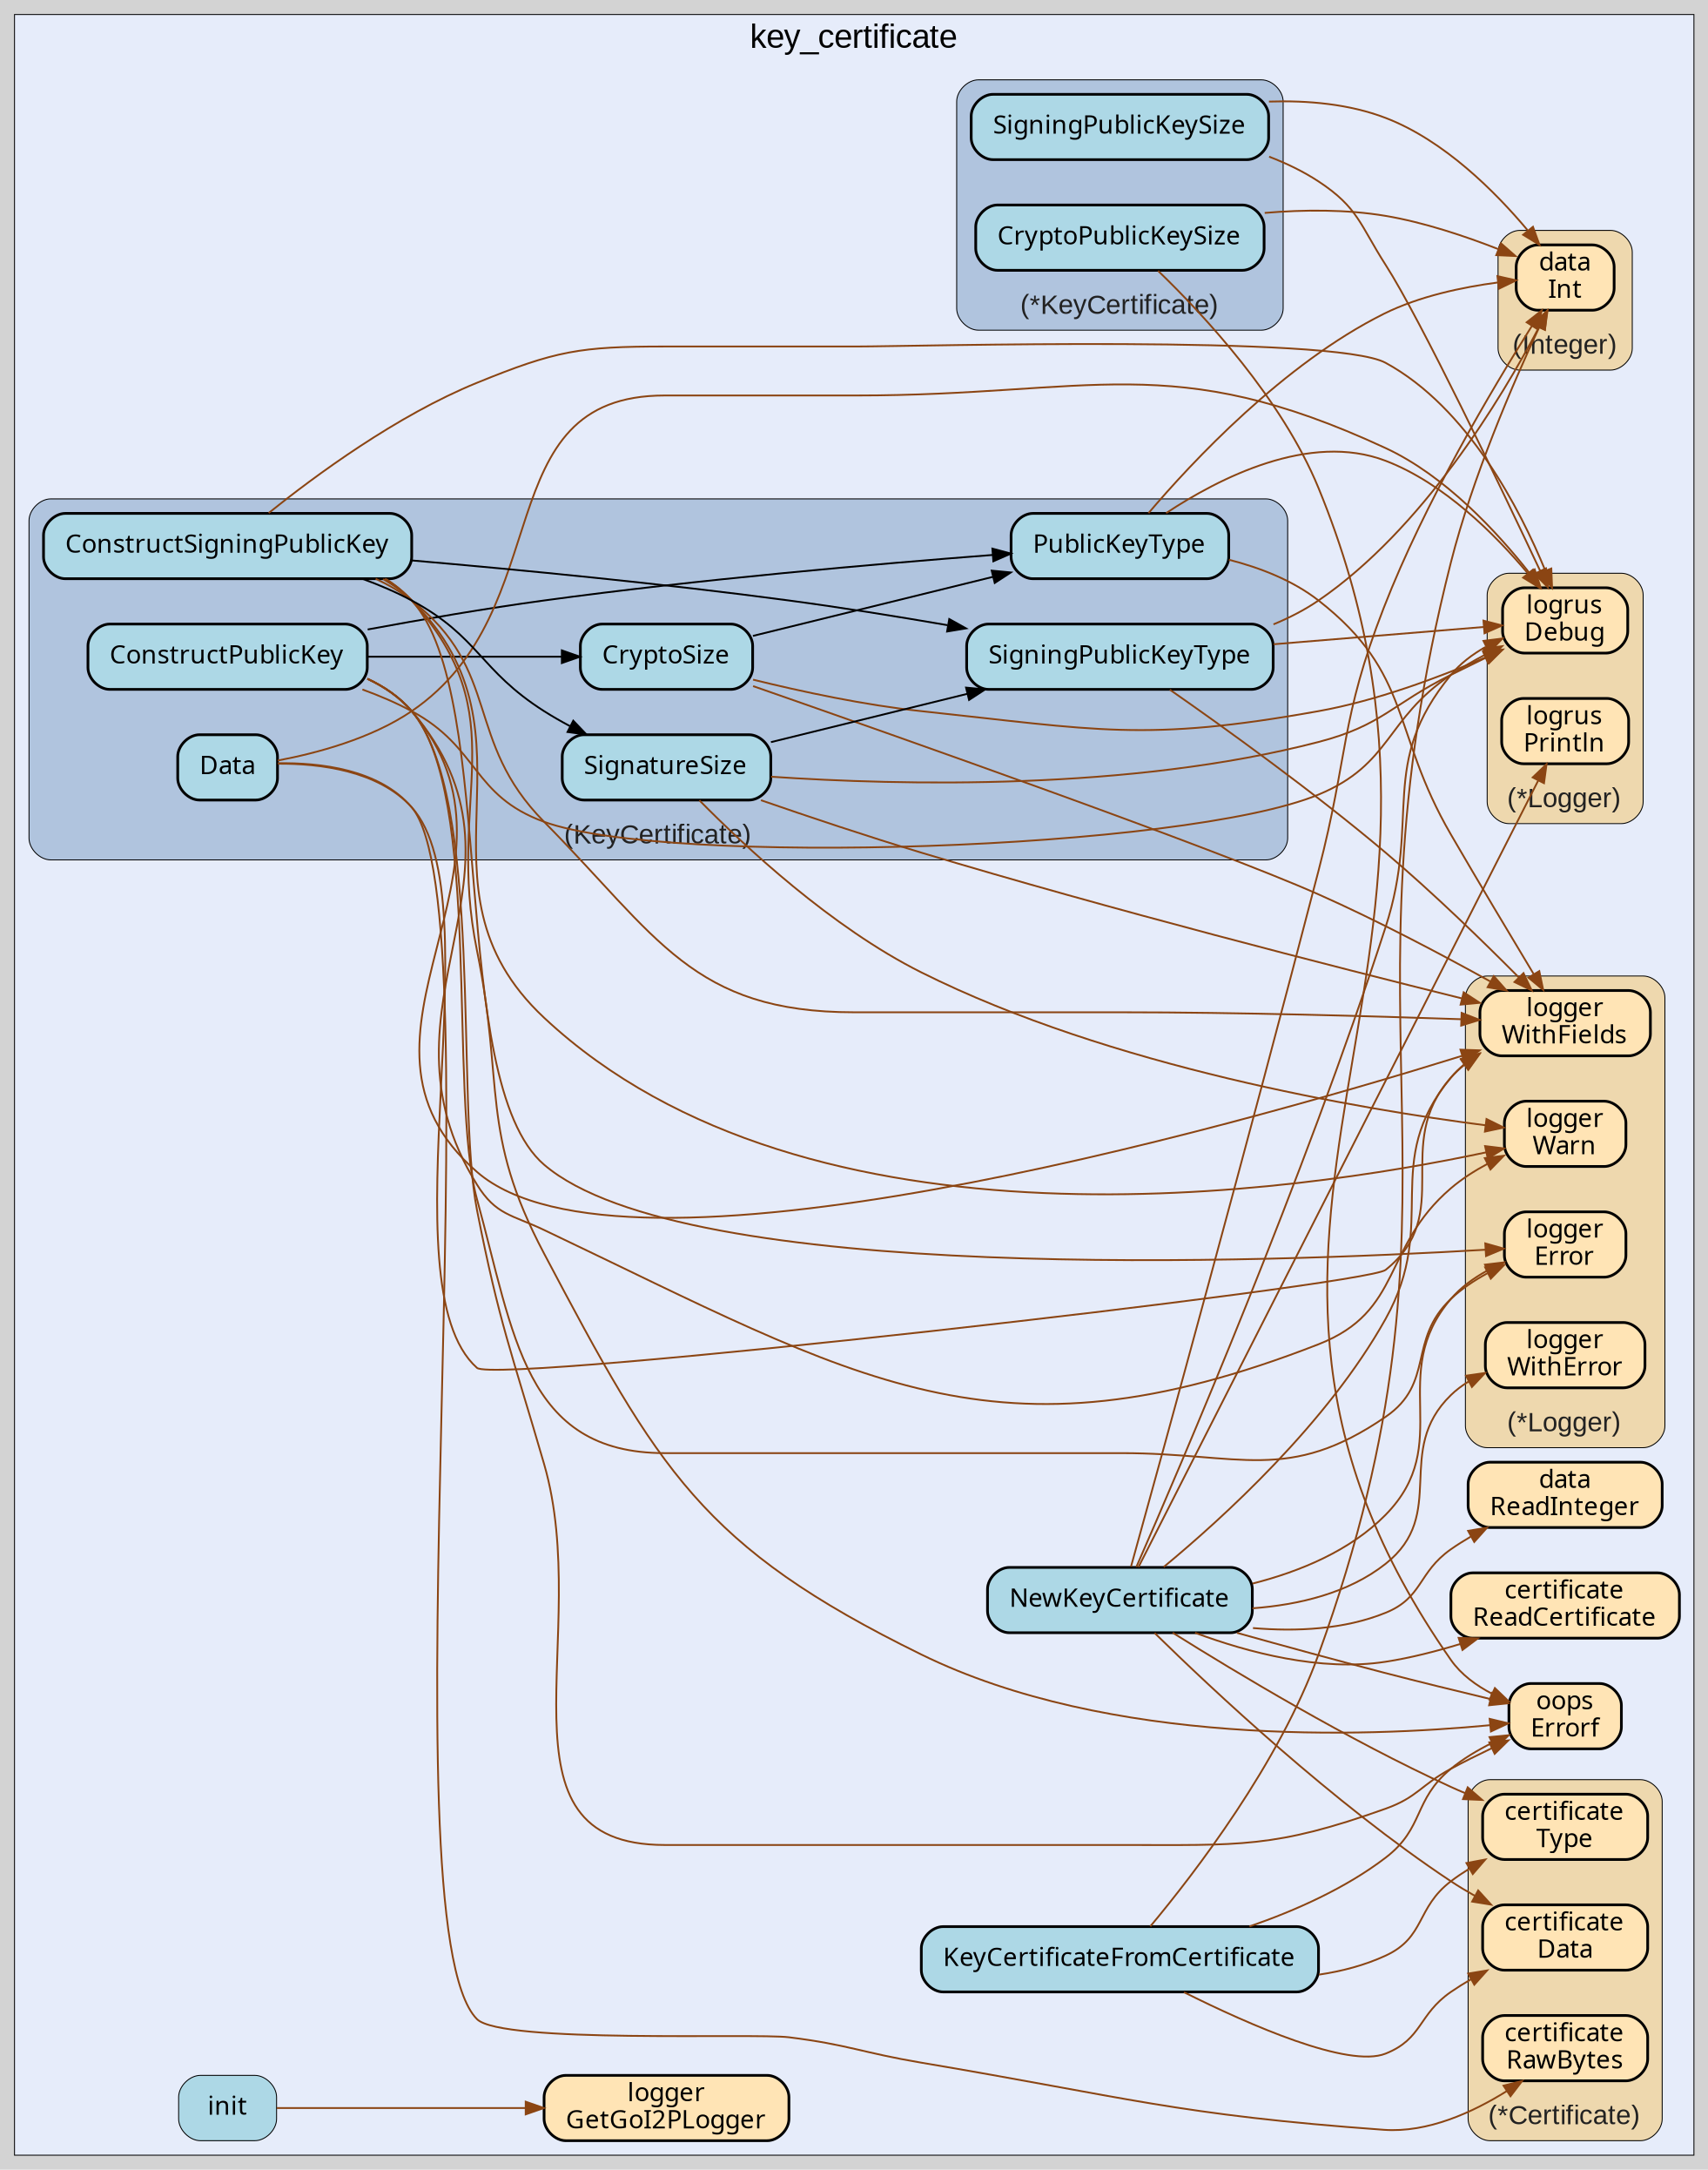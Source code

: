 digraph gocallvis {
    label="";
    labeljust="l";
    fontname="Arial";
    fontsize="14";
    rankdir="LR";
    bgcolor="lightgray";
    style="solid";
    penwidth="0.5";
    pad="0.0";
    nodesep="0.35";

    node [shape="box" style="filled,rounded" fillcolor="honeydew" fontname="Verdana" penwidth="1.0" margin="0.16,0.0"];
    edge [minlen="2"]

    subgraph "cluster_focus" {
        bgcolor="#e6ecfa";
label="key_certificate";
labelloc="t";
labeljust="c";
fontsize="18";
        
        "github.com/samber/oops.Errorf" [ fillcolor="moccasin" label="oops\nErrorf" penwidth="1.5" tooltip="github.com/samber/oops.Errorf | defined in oops.go:34" ]
        "github.com/go-i2p/common/key_certificate.KeyCertificateFromCertificate" [ fillcolor="lightblue" label="KeyCertificateFromCertificate" penwidth="1.5" tooltip="github.com/go-i2p/common/key_certificate.KeyCertificateFromCertificate | defined in key_certificate_struct.go:107\nat key_certificate_struct.go:114: calling [(*github.com/go-i2p/common/certificate.Certificate).Data]\nat key_certificate_struct.go:111: calling [github.com/samber/oops.Errorf]\nat key_certificate_struct.go:121: calling [github.com/samber/oops.Errorf]\nat key_certificate_struct.go:110: calling [(*github.com/go-i2p/common/certificate.Certificate).Type]\nat key_certificate_struct.go:111: calling [(*github.com/go-i2p/common/certificate.Certificate).Type]\nat key_certificate_struct.go:139: calling [(github.com/go-i2p/common/data.Integer).Int]\nat key_certificate_struct.go:140: calling [(github.com/go-i2p/common/data.Integer).Int]" ]
        "github.com/go-i2p/common/key_certificate.init" [ penwidth="0.5" tooltip="github.com/go-i2p/common/key_certificate.init | defined in .:0\nat utils.go:11: calling [github.com/go-i2p/logger.GetGoI2PLogger]" fillcolor="lightblue" label="init" ]
        "github.com/go-i2p/logger.GetGoI2PLogger" [ tooltip="github.com/go-i2p/logger.GetGoI2PLogger | defined in log.go:120" fillcolor="moccasin" label="logger\nGetGoI2PLogger" penwidth="1.5" ]
        "github.com/go-i2p/common/key_certificate.NewKeyCertificate" [ tooltip="github.com/go-i2p/common/key_certificate.NewKeyCertificate | defined in key_certificate_struct.go:57\nat key_certificate_struct.go:58: calling [(*github.com/go-i2p/logger.Logger).WithFields]\nat key_certificate_struct.go:97: calling [(*github.com/go-i2p/logger.Logger).WithFields]\nat key_certificate_struct.go:60: calling [(*github.com/sirupsen/logrus.Logger).Debug]\nat key_certificate_struct.go:101: calling [(*github.com/sirupsen/logrus.Logger).Debug]\nat key_certificate_struct.go:67: calling [(*github.com/go-i2p/logger.Logger).Error]\nat key_certificate_struct.go:82: calling [(*github.com/sirupsen/logrus.Logger).Println]\nat key_certificate_struct.go:95: calling [(*github.com/sirupsen/logrus.Logger).Println]\nat key_certificate_struct.go:86: calling [github.com/go-i2p/common/data.ReadInteger]\nat key_certificate_struct.go:89: calling [github.com/go-i2p/common/data.ReadInteger]\nat key_certificate_struct.go:95: calling [(github.com/go-i2p/common/data.Integer).Int]\nat key_certificate_struct.go:95: calling [(github.com/go-i2p/common/data.Integer).Int]\nat key_certificate_struct.go:98: calling [(github.com/go-i2p/common/data.Integer).Int]\nat key_certificate_struct.go:99: calling [(github.com/go-i2p/common/data.Integer).Int]\nat key_certificate_struct.go:74: calling [github.com/samber/oops.Errorf]\nat key_certificate_struct.go:80: calling [github.com/samber/oops.Errorf]\nat key_certificate_struct.go:79: calling [(*github.com/go-i2p/common/certificate.Certificate).Data]\nat key_certificate_struct.go:82: calling [(*github.com/go-i2p/common/certificate.Certificate).Data]\nat key_certificate_struct.go:82: calling [(*github.com/go-i2p/common/certificate.Certificate).Data]\nat key_certificate_struct.go:86: calling [(*github.com/go-i2p/common/certificate.Certificate).Data]\nat key_certificate_struct.go:89: calling [(*github.com/go-i2p/common/certificate.Certificate).Data]\nat key_certificate_struct.go:65: calling [github.com/go-i2p/common/certificate.ReadCertificate]\nat key_certificate_struct.go:67: calling [(*github.com/go-i2p/logger.Logger).WithError]\nat key_certificate_struct.go:73: calling [(*github.com/go-i2p/common/certificate.Certificate).Type]\nat key_certificate_struct.go:74: calling [(*github.com/go-i2p/common/certificate.Certificate).Type]" fillcolor="lightblue" label="NewKeyCertificate" penwidth="1.5" ]
        "github.com/go-i2p/common/certificate.ReadCertificate" [ fillcolor="moccasin" label="certificate\nReadCertificate" penwidth="1.5" tooltip="github.com/go-i2p/common/certificate.ReadCertificate | defined in certificate.go:28" ]
        "github.com/go-i2p/common/data.ReadInteger" [ fillcolor="moccasin" label="data\nReadInteger" penwidth="1.5" tooltip="github.com/go-i2p/common/data.ReadInteger | defined in integer.go:37" ]
        
        subgraph "cluster_*github.com/go-i2p/common/certificate.Certificate" {
        style="rounded,filled";
fillcolor="wheat2";
label="(*Certificate)";
tooltip="type: *github.com/go-i2p/common/certificate.Certificate";
penwidth="0.5";
fontsize="15";
fontcolor="#222222";
labelloc="b";
        
        "(*github.com/go-i2p/common/certificate.Certificate).Type" [ fillcolor="moccasin" label="certificate\nType" penwidth="1.5" tooltip="(*github.com/go-i2p/common/certificate.Certificate).Type | defined in certificate_struct.go:159" ]
        "(*github.com/go-i2p/common/certificate.Certificate).Data" [ fillcolor="moccasin" label="certificate\nData" penwidth="1.5" tooltip="(*github.com/go-i2p/common/certificate.Certificate).Data | defined in certificate_struct.go:177" ]
        "(*github.com/go-i2p/common/certificate.Certificate).RawBytes" [ fillcolor="moccasin" label="certificate\nRawBytes" penwidth="1.5" tooltip="(*github.com/go-i2p/common/certificate.Certificate).RawBytes | defined in certificate_struct.go:118" ]
        
    }

        subgraph "cluster_*github.com/go-i2p/common/key_certificate.KeyCertificate" {
        fontsize="15";
labelloc="b";
tooltip="type: *github.com/go-i2p/common/key_certificate.KeyCertificate";
fontcolor="#222222";
style="rounded,filled";
fillcolor="lightsteelblue";
label="(*KeyCertificate)";
penwidth="0.5";
        
        "(*github.com/go-i2p/common/key_certificate.KeyCertificate).CryptoPublicKeySize" [ penwidth="1.5" tooltip="(*github.com/go-i2p/common/key_certificate.KeyCertificate).CryptoPublicKeySize | defined in key_certificate_struct.go:229\nat key_certificate_struct.go:230: calling [(github.com/go-i2p/common/data.Integer).Int]\nat key_certificate_struct.go:232: calling [(github.com/go-i2p/common/data.Integer).Int]\nat key_certificate_struct.go:232: calling [github.com/samber/oops.Errorf]" fillcolor="lightblue" label="CryptoPublicKeySize" ]
        "(*github.com/go-i2p/common/key_certificate.KeyCertificate).SigningPublicKeySize" [ fillcolor="lightblue" label="SigningPublicKeySize" penwidth="1.5" tooltip="(*github.com/go-i2p/common/key_certificate.KeyCertificate).SigningPublicKeySize | defined in key_certificate_struct.go:238\nat key_certificate_struct.go:240: calling [(github.com/go-i2p/common/data.Integer).Int]\nat key_certificate_struct.go:242: calling [(*github.com/sirupsen/logrus.Logger).Debug]\nat key_certificate_struct.go:245: calling [(*github.com/sirupsen/logrus.Logger).Debug]" ]
        
    }

        subgraph "cluster_*github.com/go-i2p/logger.Logger" {
        penwidth="0.5";
fontsize="15";
fontcolor="#222222";
labelloc="b";
style="rounded,filled";
fillcolor="wheat2";
label="(*Logger)";
tooltip="type: *github.com/go-i2p/logger.Logger";
        
        "(*github.com/go-i2p/logger.Logger).WithFields" [ label="logger\nWithFields" penwidth="1.5" tooltip="(*github.com/go-i2p/logger.Logger).WithFields | defined in log.go:60" fillcolor="moccasin" ]
        "(*github.com/go-i2p/logger.Logger).Error" [ fillcolor="moccasin" label="logger\nError" penwidth="1.5" tooltip="(*github.com/go-i2p/logger.Logger).Error | defined in log.go:42" ]
        "(*github.com/go-i2p/logger.Logger).Warn" [ fillcolor="moccasin" label="logger\nWarn" penwidth="1.5" tooltip="(*github.com/go-i2p/logger.Logger).Warn | defined in log.go:30" ]
        "(*github.com/go-i2p/logger.Logger).WithError" [ penwidth="1.5" tooltip="(*github.com/go-i2p/logger.Logger).WithError | defined in log.go:66" fillcolor="moccasin" label="logger\nWithError" ]
        
    }

        subgraph "cluster_*github.com/sirupsen/logrus.Logger" {
        label="(*Logger)";
tooltip="type: *github.com/sirupsen/logrus.Logger";
penwidth="0.5";
fontsize="15";
fontcolor="#222222";
labelloc="b";
style="rounded,filled";
fillcolor="wheat2";
        
        "(*github.com/sirupsen/logrus.Logger).Debug" [ fillcolor="moccasin" label="logrus\nDebug" penwidth="1.5" tooltip="(*github.com/sirupsen/logrus.Logger).Debug | defined in logger.go:221" ]
        "(*github.com/sirupsen/logrus.Logger).Println" [ tooltip="(*github.com/sirupsen/logrus.Logger).Println | defined in logger.go:315" fillcolor="moccasin" label="logrus\nPrintln" penwidth="1.5" ]
        
    }

        subgraph "cluster_github.com/go-i2p/common/data.Integer" {
        penwidth="0.5";
fontsize="15";
fontcolor="#222222";
labelloc="b";
style="rounded,filled";
fillcolor="wheat2";
label="(Integer)";
tooltip="type: github.com/go-i2p/common/data.Integer";
        
        "(github.com/go-i2p/common/data.Integer).Int" [ fillcolor="moccasin" label="data\nInt" penwidth="1.5" tooltip="(github.com/go-i2p/common/data.Integer).Int | defined in integer.go:31" ]
        
    }

        subgraph "cluster_github.com/go-i2p/common/key_certificate.KeyCertificate" {
        fontcolor="#222222";
labelloc="b";
style="rounded,filled";
label="(KeyCertificate)";
tooltip="type: github.com/go-i2p/common/key_certificate.KeyCertificate";
penwidth="0.5";
fontsize="15";
fillcolor="lightsteelblue";
        
        "(github.com/go-i2p/common/key_certificate.KeyCertificate).PublicKeyType" [ tooltip="(github.com/go-i2p/common/key_certificate.KeyCertificate).PublicKeyType | defined in key_certificate_struct.go:172\nat key_certificate_struct.go:173: calling [(github.com/go-i2p/common/data.Integer).Int]\nat key_certificate_struct.go:177: calling [(github.com/go-i2p/common/data.Integer).Int]\nat key_certificate_struct.go:174: calling [(*github.com/go-i2p/logger.Logger).WithFields]\nat key_certificate_struct.go:176: calling [(*github.com/sirupsen/logrus.Logger).Debug]" fillcolor="lightblue" label="PublicKeyType" penwidth="1.5" ]
        "(github.com/go-i2p/common/key_certificate.KeyCertificate).CryptoSize" [ fillcolor="lightblue" label="CryptoSize" penwidth="1.5" tooltip="(github.com/go-i2p/common/key_certificate.KeyCertificate).CryptoSize | defined in key_certificate_struct.go:402\nat key_certificate_struct.go:416: calling [(*github.com/go-i2p/logger.Logger).WithFields]\nat key_certificate_struct.go:419: calling [(*github.com/sirupsen/logrus.Logger).Debug]\nat key_certificate_struct.go:412: calling [(github.com/go-i2p/common/key_certificate.KeyCertificate).PublicKeyType]" ]
        "(github.com/go-i2p/common/key_certificate.KeyCertificate).ConstructPublicKey" [ fillcolor="lightblue" label="ConstructPublicKey" penwidth="1.5" tooltip="(github.com/go-i2p/common/key_certificate.KeyCertificate).ConstructPublicKey | defined in key_certificate_struct.go:182\nat key_certificate_struct.go:185: calling [(*github.com/sirupsen/logrus.Logger).Debug]\nat key_certificate_struct.go:209: calling [(*github.com/sirupsen/logrus.Logger).Debug]\nat key_certificate_struct.go:216: calling [(*github.com/sirupsen/logrus.Logger).Debug]\nat key_certificate_struct.go:186: calling [(github.com/go-i2p/common/key_certificate.KeyCertificate).PublicKeyType]\nat key_certificate_struct.go:183: calling [(*github.com/go-i2p/logger.Logger).WithFields]\nat key_certificate_struct.go:191: calling [(*github.com/go-i2p/logger.Logger).WithFields]\nat key_certificate_struct.go:220: calling [(*github.com/go-i2p/logger.Logger).WithFields]\nat key_certificate_struct.go:197: calling [github.com/samber/oops.Errorf]\nat key_certificate_struct.go:196: calling [(*github.com/go-i2p/logger.Logger).Error]\nat key_certificate_struct.go:222: calling [(*github.com/go-i2p/logger.Logger).Warn]\nat key_certificate_struct.go:190: calling [(github.com/go-i2p/common/key_certificate.KeyCertificate).CryptoSize]" ]
        "(github.com/go-i2p/common/key_certificate.KeyCertificate).SigningPublicKeyType" [ fillcolor="lightblue" label="SigningPublicKeyType" penwidth="1.5" tooltip="(github.com/go-i2p/common/key_certificate.KeyCertificate).SigningPublicKeyType | defined in key_certificate_struct.go:163\nat key_certificate_struct.go:164: calling [(github.com/go-i2p/common/data.Integer).Int]\nat key_certificate_struct.go:168: calling [(github.com/go-i2p/common/data.Integer).Int]\nat key_certificate_struct.go:165: calling [(*github.com/go-i2p/logger.Logger).WithFields]\nat key_certificate_struct.go:167: calling [(*github.com/sirupsen/logrus.Logger).Debug]" ]
        "(github.com/go-i2p/common/key_certificate.KeyCertificate).SignatureSize" [ fillcolor="lightblue" label="SignatureSize" penwidth="1.5" tooltip="(github.com/go-i2p/common/key_certificate.KeyCertificate).SignatureSize | defined in key_certificate_struct.go:370\nat key_certificate_struct.go:384: calling [(github.com/go-i2p/common/key_certificate.KeyCertificate).SigningPublicKeyType]\nat key_certificate_struct.go:389: calling [(*github.com/go-i2p/logger.Logger).WithFields]\nat key_certificate_struct.go:394: calling [(*github.com/go-i2p/logger.Logger).WithFields]\nat key_certificate_struct.go:391: calling [(*github.com/go-i2p/logger.Logger).Warn]\nat key_certificate_struct.go:397: calling [(*github.com/sirupsen/logrus.Logger).Debug]" ]
        "(github.com/go-i2p/common/key_certificate.KeyCertificate).Data" [ fillcolor="lightblue" label="Data" penwidth="1.5" tooltip="(github.com/go-i2p/common/key_certificate.KeyCertificate).Data | defined in key_certificate_struct.go:154\nat key_certificate_struct.go:158: calling [(*github.com/sirupsen/logrus.Logger).Debug]\nat key_certificate_struct.go:155: calling [(*github.com/go-i2p/common/certificate.Certificate).RawBytes]\nat key_certificate_struct.go:159: calling [(*github.com/go-i2p/common/certificate.Certificate).RawBytes]\nat key_certificate_struct.go:156: calling [(*github.com/go-i2p/logger.Logger).WithFields]" ]
        "(github.com/go-i2p/common/key_certificate.KeyCertificate).ConstructSigningPublicKey" [ fillcolor="lightblue" label="ConstructSigningPublicKey" penwidth="1.5" tooltip="(github.com/go-i2p/common/key_certificate.KeyCertificate).ConstructSigningPublicKey | defined in key_certificate_struct.go:266\nat key_certificate_struct.go:362: calling [(*github.com/go-i2p/logger.Logger).Warn]\nat key_certificate_struct.go:270: calling [(github.com/go-i2p/common/key_certificate.KeyCertificate).SigningPublicKeyType]\nat key_certificate_struct.go:275: calling [(*github.com/go-i2p/logger.Logger).Error]\nat key_certificate_struct.go:285: calling [(*github.com/go-i2p/logger.Logger).Error]\nat key_certificate_struct.go:279: calling [(github.com/go-i2p/common/key_certificate.KeyCertificate).SignatureSize]\nat key_certificate_struct.go:267: calling [(*github.com/go-i2p/logger.Logger).WithFields]\nat key_certificate_struct.go:271: calling [(*github.com/go-i2p/logger.Logger).WithFields]\nat key_certificate_struct.go:280: calling [(*github.com/go-i2p/logger.Logger).WithFields]\nat key_certificate_struct.go:360: calling [(*github.com/go-i2p/logger.Logger).WithFields]\nat key_certificate_struct.go:286: calling [github.com/samber/oops.Errorf]\nat key_certificate_struct.go:363: calling [github.com/samber/oops.Errorf]\nat key_certificate_struct.go:269: calling [(*github.com/sirupsen/logrus.Logger).Debug]\nat key_certificate_struct.go:298: calling [(*github.com/sirupsen/logrus.Logger).Debug]\nat key_certificate_struct.go:305: calling [(*github.com/sirupsen/logrus.Logger).Debug]\nat key_certificate_struct.go:312: calling [(*github.com/sirupsen/logrus.Logger).Debug]\nat key_certificate_struct.go:349: calling [(*github.com/sirupsen/logrus.Logger).Debug]\nat key_certificate_struct.go:356: calling [(*github.com/sirupsen/logrus.Logger).Debug]" ]
        
    }

    }

    "(github.com/go-i2p/common/key_certificate.KeyCertificate).PublicKeyType" -> "(github.com/go-i2p/common/data.Integer).Int" [ color="saddlebrown" tooltip="at key_certificate_struct.go:173: calling [(github.com/go-i2p/common/data.Integer).Int]\nat key_certificate_struct.go:177: calling [(github.com/go-i2p/common/data.Integer).Int]" ]
    "github.com/go-i2p/common/key_certificate.KeyCertificateFromCertificate" -> "(*github.com/go-i2p/common/certificate.Certificate).Data" [ tooltip="at key_certificate_struct.go:114: calling [(*github.com/go-i2p/common/certificate.Certificate).Data]" color="saddlebrown" ]
    "(github.com/go-i2p/common/key_certificate.KeyCertificate).SigningPublicKeyType" -> "(github.com/go-i2p/common/data.Integer).Int" [ color="saddlebrown" tooltip="at key_certificate_struct.go:164: calling [(github.com/go-i2p/common/data.Integer).Int]\nat key_certificate_struct.go:168: calling [(github.com/go-i2p/common/data.Integer).Int]" ]
    "(github.com/go-i2p/common/key_certificate.KeyCertificate).CryptoSize" -> "(*github.com/go-i2p/logger.Logger).WithFields" [ color="saddlebrown" tooltip="at key_certificate_struct.go:416: calling [(*github.com/go-i2p/logger.Logger).WithFields]" ]
    "github.com/go-i2p/common/key_certificate.KeyCertificateFromCertificate" -> "github.com/samber/oops.Errorf" [ color="saddlebrown" tooltip="at key_certificate_struct.go:111: calling [github.com/samber/oops.Errorf]\nat key_certificate_struct.go:121: calling [github.com/samber/oops.Errorf]" ]
    "(github.com/go-i2p/common/key_certificate.KeyCertificate).ConstructPublicKey" -> "(*github.com/sirupsen/logrus.Logger).Debug" [ color="saddlebrown" tooltip="at key_certificate_struct.go:185: calling [(*github.com/sirupsen/logrus.Logger).Debug]\nat key_certificate_struct.go:209: calling [(*github.com/sirupsen/logrus.Logger).Debug]\nat key_certificate_struct.go:216: calling [(*github.com/sirupsen/logrus.Logger).Debug]" ]
    "(github.com/go-i2p/common/key_certificate.KeyCertificate).SignatureSize" -> "(github.com/go-i2p/common/key_certificate.KeyCertificate).SigningPublicKeyType" [ tooltip="at key_certificate_struct.go:384: calling [(github.com/go-i2p/common/key_certificate.KeyCertificate).SigningPublicKeyType]" ]
    "github.com/go-i2p/common/key_certificate.NewKeyCertificate" -> "(*github.com/go-i2p/logger.Logger).WithFields" [ color="saddlebrown" tooltip="at key_certificate_struct.go:58: calling [(*github.com/go-i2p/logger.Logger).WithFields]\nat key_certificate_struct.go:97: calling [(*github.com/go-i2p/logger.Logger).WithFields]" ]
    "github.com/go-i2p/common/key_certificate.NewKeyCertificate" -> "(*github.com/sirupsen/logrus.Logger).Debug" [ color="saddlebrown" tooltip="at key_certificate_struct.go:60: calling [(*github.com/sirupsen/logrus.Logger).Debug]\nat key_certificate_struct.go:101: calling [(*github.com/sirupsen/logrus.Logger).Debug]" ]
    "github.com/go-i2p/common/key_certificate.NewKeyCertificate" -> "(*github.com/go-i2p/logger.Logger).Error" [ color="saddlebrown" tooltip="at key_certificate_struct.go:67: calling [(*github.com/go-i2p/logger.Logger).Error]" ]
    "github.com/go-i2p/common/key_certificate.KeyCertificateFromCertificate" -> "(*github.com/go-i2p/common/certificate.Certificate).Type" [ color="saddlebrown" tooltip="at key_certificate_struct.go:110: calling [(*github.com/go-i2p/common/certificate.Certificate).Type]\nat key_certificate_struct.go:111: calling [(*github.com/go-i2p/common/certificate.Certificate).Type]" ]
    "(github.com/go-i2p/common/key_certificate.KeyCertificate).Data" -> "(*github.com/sirupsen/logrus.Logger).Debug" [ tooltip="at key_certificate_struct.go:158: calling [(*github.com/sirupsen/logrus.Logger).Debug]" color="saddlebrown" ]
    "(github.com/go-i2p/common/key_certificate.KeyCertificate).ConstructSigningPublicKey" -> "(*github.com/go-i2p/logger.Logger).Warn" [ tooltip="at key_certificate_struct.go:362: calling [(*github.com/go-i2p/logger.Logger).Warn]" color="saddlebrown" ]
    "github.com/go-i2p/common/key_certificate.NewKeyCertificate" -> "(*github.com/sirupsen/logrus.Logger).Println" [ tooltip="at key_certificate_struct.go:82: calling [(*github.com/sirupsen/logrus.Logger).Println]\nat key_certificate_struct.go:95: calling [(*github.com/sirupsen/logrus.Logger).Println]" color="saddlebrown" ]
    "github.com/go-i2p/common/key_certificate.NewKeyCertificate" -> "github.com/go-i2p/common/data.ReadInteger" [ color="saddlebrown" tooltip="at key_certificate_struct.go:86: calling [github.com/go-i2p/common/data.ReadInteger]\nat key_certificate_struct.go:89: calling [github.com/go-i2p/common/data.ReadInteger]" ]
    "github.com/go-i2p/common/key_certificate.NewKeyCertificate" -> "(github.com/go-i2p/common/data.Integer).Int" [ tooltip="at key_certificate_struct.go:95: calling [(github.com/go-i2p/common/data.Integer).Int]\nat key_certificate_struct.go:95: calling [(github.com/go-i2p/common/data.Integer).Int]\nat key_certificate_struct.go:98: calling [(github.com/go-i2p/common/data.Integer).Int]\nat key_certificate_struct.go:99: calling [(github.com/go-i2p/common/data.Integer).Int]" color="saddlebrown" ]
    "(*github.com/go-i2p/common/key_certificate.KeyCertificate).SigningPublicKeySize" -> "(github.com/go-i2p/common/data.Integer).Int" [ color="saddlebrown" tooltip="at key_certificate_struct.go:240: calling [(github.com/go-i2p/common/data.Integer).Int]" ]
    "github.com/go-i2p/common/key_certificate.KeyCertificateFromCertificate" -> "(github.com/go-i2p/common/data.Integer).Int" [ color="saddlebrown" tooltip="at key_certificate_struct.go:139: calling [(github.com/go-i2p/common/data.Integer).Int]\nat key_certificate_struct.go:140: calling [(github.com/go-i2p/common/data.Integer).Int]" ]
    "(github.com/go-i2p/common/key_certificate.KeyCertificate).ConstructPublicKey" -> "(github.com/go-i2p/common/key_certificate.KeyCertificate).PublicKeyType" [ tooltip="at key_certificate_struct.go:186: calling [(github.com/go-i2p/common/key_certificate.KeyCertificate).PublicKeyType]" ]
    "(github.com/go-i2p/common/key_certificate.KeyCertificate).Data" -> "(*github.com/go-i2p/common/certificate.Certificate).RawBytes" [ color="saddlebrown" tooltip="at key_certificate_struct.go:155: calling [(*github.com/go-i2p/common/certificate.Certificate).RawBytes]\nat key_certificate_struct.go:159: calling [(*github.com/go-i2p/common/certificate.Certificate).RawBytes]" ]
    "(github.com/go-i2p/common/key_certificate.KeyCertificate).ConstructSigningPublicKey" -> "(github.com/go-i2p/common/key_certificate.KeyCertificate).SigningPublicKeyType" [ tooltip="at key_certificate_struct.go:270: calling [(github.com/go-i2p/common/key_certificate.KeyCertificate).SigningPublicKeyType]" ]
    "(github.com/go-i2p/common/key_certificate.KeyCertificate).ConstructSigningPublicKey" -> "(*github.com/go-i2p/logger.Logger).Error" [ color="saddlebrown" tooltip="at key_certificate_struct.go:275: calling [(*github.com/go-i2p/logger.Logger).Error]\nat key_certificate_struct.go:285: calling [(*github.com/go-i2p/logger.Logger).Error]" ]
    "(github.com/go-i2p/common/key_certificate.KeyCertificate).ConstructSigningPublicKey" -> "(github.com/go-i2p/common/key_certificate.KeyCertificate).SignatureSize" [ tooltip="at key_certificate_struct.go:279: calling [(github.com/go-i2p/common/key_certificate.KeyCertificate).SignatureSize]" ]
    "github.com/go-i2p/common/key_certificate.NewKeyCertificate" -> "github.com/samber/oops.Errorf" [ color="saddlebrown" tooltip="at key_certificate_struct.go:74: calling [github.com/samber/oops.Errorf]\nat key_certificate_struct.go:80: calling [github.com/samber/oops.Errorf]" ]
    "github.com/go-i2p/common/key_certificate.NewKeyCertificate" -> "(*github.com/go-i2p/common/certificate.Certificate).Data" [ color="saddlebrown" tooltip="at key_certificate_struct.go:79: calling [(*github.com/go-i2p/common/certificate.Certificate).Data]\nat key_certificate_struct.go:82: calling [(*github.com/go-i2p/common/certificate.Certificate).Data]\nat key_certificate_struct.go:82: calling [(*github.com/go-i2p/common/certificate.Certificate).Data]\nat key_certificate_struct.go:86: calling [(*github.com/go-i2p/common/certificate.Certificate).Data]\nat key_certificate_struct.go:89: calling [(*github.com/go-i2p/common/certificate.Certificate).Data]" ]
    "(*github.com/go-i2p/common/key_certificate.KeyCertificate).CryptoPublicKeySize" -> "(github.com/go-i2p/common/data.Integer).Int" [ color="saddlebrown" tooltip="at key_certificate_struct.go:230: calling [(github.com/go-i2p/common/data.Integer).Int]\nat key_certificate_struct.go:232: calling [(github.com/go-i2p/common/data.Integer).Int]" ]
    "(*github.com/go-i2p/common/key_certificate.KeyCertificate).CryptoPublicKeySize" -> "github.com/samber/oops.Errorf" [ color="saddlebrown" tooltip="at key_certificate_struct.go:232: calling [github.com/samber/oops.Errorf]" ]
    "(github.com/go-i2p/common/key_certificate.KeyCertificate).ConstructPublicKey" -> "(*github.com/go-i2p/logger.Logger).WithFields" [ color="saddlebrown" tooltip="at key_certificate_struct.go:183: calling [(*github.com/go-i2p/logger.Logger).WithFields]\nat key_certificate_struct.go:191: calling [(*github.com/go-i2p/logger.Logger).WithFields]\nat key_certificate_struct.go:220: calling [(*github.com/go-i2p/logger.Logger).WithFields]" ]
    "(github.com/go-i2p/common/key_certificate.KeyCertificate).ConstructPublicKey" -> "github.com/samber/oops.Errorf" [ color="saddlebrown" tooltip="at key_certificate_struct.go:197: calling [github.com/samber/oops.Errorf]" ]
    "(github.com/go-i2p/common/key_certificate.KeyCertificate).SigningPublicKeyType" -> "(*github.com/go-i2p/logger.Logger).WithFields" [ color="saddlebrown" tooltip="at key_certificate_struct.go:165: calling [(*github.com/go-i2p/logger.Logger).WithFields]" ]
    "(github.com/go-i2p/common/key_certificate.KeyCertificate).Data" -> "(*github.com/go-i2p/logger.Logger).WithFields" [ tooltip="at key_certificate_struct.go:156: calling [(*github.com/go-i2p/logger.Logger).WithFields]" color="saddlebrown" ]
    "(github.com/go-i2p/common/key_certificate.KeyCertificate).ConstructSigningPublicKey" -> "(*github.com/go-i2p/logger.Logger).WithFields" [ color="saddlebrown" tooltip="at key_certificate_struct.go:267: calling [(*github.com/go-i2p/logger.Logger).WithFields]\nat key_certificate_struct.go:271: calling [(*github.com/go-i2p/logger.Logger).WithFields]\nat key_certificate_struct.go:280: calling [(*github.com/go-i2p/logger.Logger).WithFields]\nat key_certificate_struct.go:360: calling [(*github.com/go-i2p/logger.Logger).WithFields]" ]
    "(github.com/go-i2p/common/key_certificate.KeyCertificate).ConstructSigningPublicKey" -> "github.com/samber/oops.Errorf" [ color="saddlebrown" tooltip="at key_certificate_struct.go:286: calling [github.com/samber/oops.Errorf]\nat key_certificate_struct.go:363: calling [github.com/samber/oops.Errorf]" ]
    "(github.com/go-i2p/common/key_certificate.KeyCertificate).PublicKeyType" -> "(*github.com/go-i2p/logger.Logger).WithFields" [ color="saddlebrown" tooltip="at key_certificate_struct.go:174: calling [(*github.com/go-i2p/logger.Logger).WithFields]" ]
    "(github.com/go-i2p/common/key_certificate.KeyCertificate).PublicKeyType" -> "(*github.com/sirupsen/logrus.Logger).Debug" [ color="saddlebrown" tooltip="at key_certificate_struct.go:176: calling [(*github.com/sirupsen/logrus.Logger).Debug]" ]
    "(github.com/go-i2p/common/key_certificate.KeyCertificate).ConstructPublicKey" -> "(*github.com/go-i2p/logger.Logger).Error" [ color="saddlebrown" tooltip="at key_certificate_struct.go:196: calling [(*github.com/go-i2p/logger.Logger).Error]" ]
    "github.com/go-i2p/common/key_certificate.NewKeyCertificate" -> "github.com/go-i2p/common/certificate.ReadCertificate" [ color="saddlebrown" tooltip="at key_certificate_struct.go:65: calling [github.com/go-i2p/common/certificate.ReadCertificate]" ]
    "(*github.com/go-i2p/common/key_certificate.KeyCertificate).SigningPublicKeySize" -> "(*github.com/sirupsen/logrus.Logger).Debug" [ color="saddlebrown" tooltip="at key_certificate_struct.go:242: calling [(*github.com/sirupsen/logrus.Logger).Debug]\nat key_certificate_struct.go:245: calling [(*github.com/sirupsen/logrus.Logger).Debug]" ]
    "(github.com/go-i2p/common/key_certificate.KeyCertificate).CryptoSize" -> "(*github.com/sirupsen/logrus.Logger).Debug" [ color="saddlebrown" tooltip="at key_certificate_struct.go:419: calling [(*github.com/sirupsen/logrus.Logger).Debug]" ]
    "(github.com/go-i2p/common/key_certificate.KeyCertificate).ConstructPublicKey" -> "(*github.com/go-i2p/logger.Logger).Warn" [ color="saddlebrown" tooltip="at key_certificate_struct.go:222: calling [(*github.com/go-i2p/logger.Logger).Warn]" ]
    "(github.com/go-i2p/common/key_certificate.KeyCertificate).SigningPublicKeyType" -> "(*github.com/sirupsen/logrus.Logger).Debug" [ color="saddlebrown" tooltip="at key_certificate_struct.go:167: calling [(*github.com/sirupsen/logrus.Logger).Debug]" ]
    "(github.com/go-i2p/common/key_certificate.KeyCertificate).SignatureSize" -> "(*github.com/go-i2p/logger.Logger).WithFields" [ color="saddlebrown" tooltip="at key_certificate_struct.go:389: calling [(*github.com/go-i2p/logger.Logger).WithFields]\nat key_certificate_struct.go:394: calling [(*github.com/go-i2p/logger.Logger).WithFields]" ]
    "(github.com/go-i2p/common/key_certificate.KeyCertificate).SignatureSize" -> "(*github.com/go-i2p/logger.Logger).Warn" [ color="saddlebrown" tooltip="at key_certificate_struct.go:391: calling [(*github.com/go-i2p/logger.Logger).Warn]" ]
    "github.com/go-i2p/common/key_certificate.NewKeyCertificate" -> "(*github.com/go-i2p/logger.Logger).WithError" [ tooltip="at key_certificate_struct.go:67: calling [(*github.com/go-i2p/logger.Logger).WithError]" color="saddlebrown" ]
    "(github.com/go-i2p/common/key_certificate.KeyCertificate).CryptoSize" -> "(github.com/go-i2p/common/key_certificate.KeyCertificate).PublicKeyType" [ tooltip="at key_certificate_struct.go:412: calling [(github.com/go-i2p/common/key_certificate.KeyCertificate).PublicKeyType]" ]
    "(github.com/go-i2p/common/key_certificate.KeyCertificate).ConstructPublicKey" -> "(github.com/go-i2p/common/key_certificate.KeyCertificate).CryptoSize" [ tooltip="at key_certificate_struct.go:190: calling [(github.com/go-i2p/common/key_certificate.KeyCertificate).CryptoSize]" ]
    "(github.com/go-i2p/common/key_certificate.KeyCertificate).ConstructSigningPublicKey" -> "(*github.com/sirupsen/logrus.Logger).Debug" [ color="saddlebrown" tooltip="at key_certificate_struct.go:269: calling [(*github.com/sirupsen/logrus.Logger).Debug]\nat key_certificate_struct.go:298: calling [(*github.com/sirupsen/logrus.Logger).Debug]\nat key_certificate_struct.go:305: calling [(*github.com/sirupsen/logrus.Logger).Debug]\nat key_certificate_struct.go:312: calling [(*github.com/sirupsen/logrus.Logger).Debug]\nat key_certificate_struct.go:349: calling [(*github.com/sirupsen/logrus.Logger).Debug]\nat key_certificate_struct.go:356: calling [(*github.com/sirupsen/logrus.Logger).Debug]" ]
    "github.com/go-i2p/common/key_certificate.NewKeyCertificate" -> "(*github.com/go-i2p/common/certificate.Certificate).Type" [ tooltip="at key_certificate_struct.go:73: calling [(*github.com/go-i2p/common/certificate.Certificate).Type]\nat key_certificate_struct.go:74: calling [(*github.com/go-i2p/common/certificate.Certificate).Type]" color="saddlebrown" ]
    "(github.com/go-i2p/common/key_certificate.KeyCertificate).SignatureSize" -> "(*github.com/sirupsen/logrus.Logger).Debug" [ color="saddlebrown" tooltip="at key_certificate_struct.go:397: calling [(*github.com/sirupsen/logrus.Logger).Debug]" ]
    "github.com/go-i2p/common/key_certificate.init" -> "github.com/go-i2p/logger.GetGoI2PLogger" [ color="saddlebrown" tooltip="at utils.go:11: calling [github.com/go-i2p/logger.GetGoI2PLogger]" ]
}
